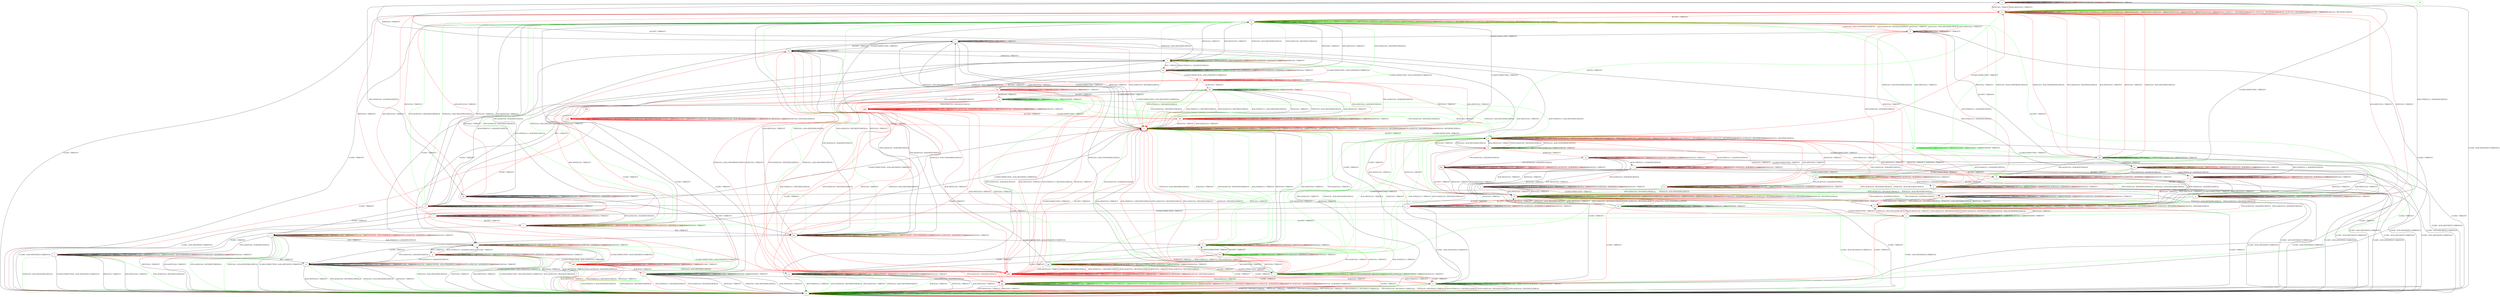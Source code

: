 digraph "" {
	graph ["Incoming time"=0.5939769744873047,
		"Outgoing time"=0.6416115760803223,
		Output="{'States': 60, 'Transitions': 867, 'Filename': '../results/tcp_rerun/TCP_Linux_Server-TCP_Windows8_Server-1.dot'}",
		Reference="{'States': 58, 'Transitions': 685, 'Filename': '../subjects/tcp/TCP_Linux_Server.dot'}",
		Solver=yices,
		Updated="{'States': 39, 'Transitions': 495, 'Filename': '../subjects/tcp/TCP_Windows8_Server.dot'}",
		"f-measure"=0.64,
		precision=0.6915254237288135,
		recall=0.5956204379562043
	];
	a -> a	[key=0,
		label="CLOSECONNECTION / TIMEOUT"];
	a -> a	[key=1,
		label="LISTEN / TIMEOUT"];
	a -> a	[key=2,
		label="RCV / TIMEOUT"];
	a -> a	[key=3,
		label="ACK(V,V,0) / TIMEOUT"];
	a -> a	[key=4,
		color=red,
		label="SYN+ACK(V,V,0) / ACK(NEXT,CURRENT,0)"];
	a -> a	[key=5,
		color=red,
		label="SYN(V,V,0) / TIMEOUT"];
	a -> h	[key=0,
		color=red,
		label="RST(V,V,0) / TIMEOUT"];
	a -> h	[key=1,
		color=red,
		label="ACK+RST(V,V,0) / TIMEOUT"];
	a -> o	[key=0,
		label="ACCEPT / TIMEOUT"];
	a -> q	[key=0,
		label="ACK+PSH(V,V,1) / ACK(NEXT,NEXT,0)"];
	a -> hh	[key=0,
		label="FIN+ACK(V,V,0) / ACK(NEXT,NEXT,0)"];
	a -> xx	[key=0,
		label="CLOSE / ACK+RST(NEXT,CURRENT,0)"];
	b -> b	[key=0,
		label="ACCEPT / TIMEOUT"];
	b -> b	[key=1,
		label="LISTEN / TIMEOUT"];
	b -> b	[key=2,
		label="RCV / TIMEOUT"];
	b -> e	[key=0,
		label="CLOSE / TIMEOUT"];
	b -> j	[key=0,
		label="CLOSECONNECTION / TIMEOUT"];
	b -> p	[key=0,
		color=red,
		label="ACK+PSH(V,V,1) / ACK(NEXT,NEXT,0)"];
	b -> cc	[key=0,
		color=red,
		label="SYN+ACK(V,V,0) / RST(NEXT,ZERO,0)"];
	b -> cc	[key=1,
		color=red,
		label="RST(V,V,0) / TIMEOUT"];
	b -> cc	[key=2,
		color=red,
		label="SYN(V,V,0) / ACK+RST(ZERO,NEXT,0)"];
	b -> cc	[key=3,
		color=red,
		label="ACK+RST(V,V,0) / TIMEOUT"];
	b -> tt	[key=0,
		color=red,
		label="FIN+ACK(V,V,0) / ACK(NEXT,NEXT,0)"];
	b -> uu	[key=0,
		color=red,
		label="ACK(V,V,0) / TIMEOUT"];
	c -> c	[key=0,
		label="ACCEPT / TIMEOUT"];
	c -> c	[key=1,
		label="LISTEN / TIMEOUT"];
	c -> c	[key=2,
		label="CLOSE / TIMEOUT"];
	c -> c	[key=3,
		label="ACK(V,V,0) / TIMEOUT"];
	c -> c	[key=4,
		color=green,
		label="SEND / ACK+PSH(NEXT,CURRENT,1)"];
	c -> c	[key=5,
		color=red,
		label="SYN+ACK(V,V,0) / ACK(NEXT,CURRENT,0)"];
	c -> c	[key=6,
		color=red,
		label="SYN(V,V,0) / TIMEOUT"];
	c -> d	[key=0,
		label="FIN+ACK(V,V,0) / ACK(NEXT,NEXT,0)"];
	c -> f	[key=0,
		color=green,
		label="CLOSECONNECTION / ACK+FIN(NEXT,CURRENT,0)"];
	c -> g	[key=0,
		label="RCV / TIMEOUT"];
	c -> r	[key=0,
		label="ACK+PSH(V,V,1) / ACK(NEXT,NEXT,0)"];
	c -> xx	[key=0,
		label="RST(V,V,0) / TIMEOUT"];
	c -> xx	[key=1,
		label="ACK+RST(V,V,0) / TIMEOUT"];
	c -> xx	[key=2,
		color=green,
		label="SYN+ACK(V,V,0) / RST(NEXT,FRESH,0)"];
	c -> xx	[key=3,
		color=green,
		label="SYN(V,V,0) / ACK+RST(ZERO,NEXT,0)"];
	ddd	[color=red];
	c -> ddd	[key=0,
		color=red,
		label="CLOSECONNECTION / ACK+FIN(NEXT,CURRENT,0)"];
	d -> d	[key=0,
		label="ACK+PSH(V,V,1) / TIMEOUT"];
	d -> d	[key=1,
		label="ACCEPT / TIMEOUT"];
	d -> d	[key=2,
		label="FIN+ACK(V,V,0) / TIMEOUT"];
	d -> d	[key=3,
		label="LISTEN / TIMEOUT"];
	d -> d	[key=4,
		label="RCV / TIMEOUT"];
	d -> d	[key=5,
		label="CLOSE / TIMEOUT"];
	d -> d	[key=6,
		label="ACK(V,V,0) / TIMEOUT"];
	d -> d	[key=7,
		color=green,
		label="SEND / ACK+PSH(NEXT,CURRENT,1)"];
	d -> d	[key=8,
		color=red,
		label="SYN+ACK(V,V,0) / ACK(NEXT,CURRENT,0)"];
	d -> d	[key=9,
		color=red,
		label="SYN(V,V,0) / TIMEOUT"];
	d -> jj	[key=0,
		label="CLOSECONNECTION / ACK+FIN(NEXT,CURRENT,0)"];
	d -> xx	[key=0,
		label="RST(V,V,0) / TIMEOUT"];
	d -> xx	[key=1,
		label="ACK+RST(V,V,0) / TIMEOUT"];
	d -> xx	[key=2,
		color=green,
		label="SYN+ACK(V,V,0) / RST(NEXT,FRESH,0)"];
	d -> xx	[key=3,
		color=green,
		label="SYN(V,V,0) / ACK+RST(ZERO,NEXT,0)"];
	e -> e	[key=0,
		label="CLOSECONNECTION / TIMEOUT"];
	e -> e	[key=1,
		label="ACCEPT / TIMEOUT"];
	e -> e	[key=2,
		label="LISTEN / TIMEOUT"];
	e -> e	[key=3,
		label="RCV / TIMEOUT"];
	e -> e	[key=4,
		label="CLOSE / TIMEOUT"];
	e -> e	[key=5,
		color=green,
		label="SYN+ACK(V,V,0) / TIMEOUT"];
	e -> e	[key=6,
		color=green,
		label="SEND / TIMEOUT"];
	e -> xx	[key=0,
		label="RST(V,V,0) / TIMEOUT"];
	e -> xx	[key=1,
		label="SYN(V,V,0) / ACK+RST(ZERO,NEXT,0)"];
	e -> xx	[key=2,
		label="ACK+RST(V,V,0) / TIMEOUT"];
	e -> xx	[key=3,
		color=green,
		label="ACK+PSH(V,V,1) / RST(NEXT,CURRENT,0)"];
	e -> xx	[key=4,
		color=green,
		label="FIN+ACK(V,V,0) / RST(NEXT,CURRENT,0)"];
	e -> xx	[key=5,
		color=green,
		label="ACK(V,V,0) / RST(NEXT,CURRENT,0)"];
	e -> xx	[key=6,
		color=red,
		label="ACK+PSH(V,V,1) / RST(NEXT,ZERO,0)"];
	e -> xx	[key=7,
		color=red,
		label="SYN+ACK(V,V,0) / RST(NEXT,ZERO,0)"];
	e -> xx	[key=8,
		color=red,
		label="FIN+ACK(V,V,0) / RST(NEXT,ZERO,0)"];
	e -> xx	[key=9,
		color=red,
		label="ACK(V,V,0) / RST(NEXT,ZERO,0)"];
	f -> f	[key=0,
		label="CLOSECONNECTION / TIMEOUT"];
	f -> f	[key=1,
		label="ACCEPT / TIMEOUT"];
	f -> f	[key=2,
		label="LISTEN / TIMEOUT"];
	f -> f	[key=3,
		label="RCV / TIMEOUT"];
	f -> f	[key=4,
		label="CLOSE / TIMEOUT"];
	f -> f	[key=5,
		label="ACK(V,V,0) / TIMEOUT"];
	f -> f	[key=6,
		color=green,
		label="SEND / TIMEOUT"];
	f -> qq	[key=0,
		label="FIN+ACK(V,V,0) / ACK(NEXT,NEXT,0)"];
	f -> xx	[key=0,
		label="RST(V,V,0) / TIMEOUT"];
	f -> xx	[key=1,
		label="SYN(V,V,0) / ACK+RST(ZERO,NEXT,0)"];
	f -> xx	[key=2,
		label="ACK+RST(V,V,0) / TIMEOUT"];
	f -> xx	[key=3,
		color=green,
		label="ACK+PSH(V,V,1) / ACK+RST(NEXT,NEXT,0)"];
	f -> xx	[key=4,
		color=green,
		label="SYN+ACK(V,V,0) / RST(NEXT,FRESH,0)"];
	f -> xx	[key=5,
		color=red,
		label="ACK+PSH(V,V,1) / RST(NEXT,ZERO,0)"];
	f -> xx	[key=6,
		color=red,
		label="SYN+ACK(V,V,0) / RST(NEXT,ZERO,0)"];
	g -> c	[key=0,
		label="ACK+PSH(V,V,1) / ACK(NEXT,NEXT,0)"];
	g -> c	[key=1,
		label="CLOSE / TIMEOUT"];
	g -> d	[key=0,
		label="FIN+ACK(V,V,0) / ACK(NEXT,NEXT,0)"];
	g -> g	[key=0,
		label="ACCEPT / TIMEOUT"];
	g -> g	[key=1,
		label="LISTEN / TIMEOUT"];
	g -> g	[key=2,
		label="RCV / TIMEOUT"];
	g -> g	[key=3,
		label="ACK(V,V,0) / TIMEOUT"];
	g -> g	[key=4,
		color=green,
		label="SEND / ACK+PSH(NEXT,CURRENT,1)"];
	g -> g	[key=5,
		color=red,
		label="SYN+ACK(V,V,0) / ACK(NEXT,CURRENT,0)"];
	g -> g	[key=6,
		color=red,
		label="SYN(V,V,0) / TIMEOUT"];
	g -> xx	[key=0,
		label="RST(V,V,0) / TIMEOUT"];
	g -> xx	[key=1,
		label="ACK+RST(V,V,0) / TIMEOUT"];
	g -> xx	[key=2,
		color=green,
		label="CLOSECONNECTION / ACK+RST(NEXT,CURRENT,0)"];
	g -> xx	[key=3,
		color=green,
		label="SYN+ACK(V,V,0) / RST(NEXT,FRESH,0)"];
	g -> xx	[key=4,
		color=green,
		label="SYN(V,V,0) / ACK+RST(ZERO,NEXT,0)"];
	g -> ddd	[key=0,
		color=red,
		label="CLOSECONNECTION / ACK+FIN(NEXT,CURRENT,0)"];
	h -> h	[key=0,
		label="CLOSECONNECTION / TIMEOUT"];
	h -> h	[key=1,
		label="RST(V,V,0) / TIMEOUT"];
	h -> h	[key=2,
		label="RCV / TIMEOUT"];
	h -> h	[key=3,
		label="ACK+RST(V,V,0) / TIMEOUT"];
	h -> h	[key=4,
		color=green,
		label="ACK+PSH(V,V,1) / TIMEOUT"];
	h -> h	[key=5,
		color=green,
		label="SYN+ACK(V,V,0) / TIMEOUT"];
	h -> h	[key=6,
		color=green,
		label="ACCEPT / TIMEOUT"];
	h -> h	[key=7,
		color=green,
		label="FIN+ACK(V,V,0) / TIMEOUT"];
	h -> h	[key=8,
		color=green,
		label="SYN(V,V,0) / TIMEOUT"];
	h -> h	[key=9,
		color=green,
		label="SEND / TIMEOUT"];
	h -> h	[key=10,
		color=green,
		label="ACK(V,V,0) / TIMEOUT"];
	h -> h	[key=11,
		color=red,
		label="ACK+PSH(V,V,1) / RST(ZERO,ZERO,0)"];
	h -> h	[key=12,
		color=red,
		label="SYN+ACK(V,V,0) / RST(ZERO,ZERO,0)"];
	h -> h	[key=13,
		color=red,
		label="FIN+ACK(V,V,0) / RST(ZERO,ZERO,0)"];
	h -> h	[key=14,
		color=red,
		label="LISTEN / TIMEOUT"];
	h -> h	[key=15,
		color=red,
		label="ACK(V,V,0) / RST(ZERO,ZERO,0)"];
	h -> l	[key=0,
		color=green,
		label="LISTEN / TIMEOUT"];
	h -> cc	[key=0,
		color=red,
		label="ACCEPT / TIMEOUT"];
	h -> dd	[key=0,
		color=red,
		label="SYN(V,V,0) / ACK+SYN(FRESH,NEXT,0)"];
	h -> xx	[key=0,
		label="CLOSE / TIMEOUT"];
	i -> i	[key=0,
		label="ACK+PSH(V,V,1) / ACK(NEXT,NEXT,0)"];
	i -> i	[key=1,
		label="ACCEPT / TIMEOUT"];
	i -> i	[key=2,
		label="LISTEN / TIMEOUT"];
	i -> i	[key=3,
		label="RCV / TIMEOUT"];
	i -> i	[key=4,
		label="ACK(V,V,0) / TIMEOUT"];
	i -> i	[key=5,
		color=red,
		label="SYN+ACK(V,V,0) / ACK(NEXT,CURRENT,0)"];
	i -> i	[key=6,
		color=red,
		label="SYN(V,V,0) / TIMEOUT"];
	i -> n	[key=0,
		label="CLOSECONNECTION / TIMEOUT"];
	i -> x	[key=0,
		color=red,
		label="FIN+ACK(V,V,0) / ACK(NEXT,NEXT,0)"];
	i -> ff	[key=0,
		label="RST(V,V,0) / TIMEOUT"];
	i -> ff	[key=1,
		label="ACK+RST(V,V,0) / TIMEOUT"];
	i -> xx	[key=0,
		label="CLOSE / ACK+RST(NEXT,CURRENT,0)"];
	j -> a	[key=0,
		label="ACK(V,V,0) / TIMEOUT"];
	j -> e	[key=0,
		label="CLOSE / TIMEOUT"];
	j -> j	[key=0,
		label="CLOSECONNECTION / TIMEOUT"];
	j -> j	[key=1,
		label="LISTEN / TIMEOUT"];
	j -> j	[key=2,
		label="RCV / TIMEOUT"];
	j -> l	[key=0,
		label="RST(V,V,0) / TIMEOUT"];
	j -> l	[key=1,
		label="SYN(V,V,0) / ACK+RST(ZERO,NEXT,0)"];
	j -> l	[key=2,
		label="ACK+RST(V,V,0) / TIMEOUT"];
	j -> l	[key=3,
		color=red,
		label="SYN+ACK(V,V,0) / RST(NEXT,ZERO,0)"];
	j -> q	[key=0,
		label="ACK+PSH(V,V,1) / ACK(NEXT,NEXT,0)"];
	j -> hh	[key=0,
		label="FIN+ACK(V,V,0) / ACK(NEXT,NEXT,0)"];
	j -> nn	[key=0,
		label="ACCEPT / TIMEOUT"];
	k -> k	[key=0,
		label="CLOSECONNECTION / TIMEOUT"];
	k -> k	[key=1,
		label="LISTEN / TIMEOUT"];
	k -> k	[key=2,
		label="RCV / TIMEOUT"];
	k -> k	[key=3,
		color=green,
		label="SEND / TIMEOUT"];
	k -> k	[key=4,
		color=red,
		label="SYN+ACK(V,V,0) / ACK(NEXT,CURRENT,0)"];
	k -> k	[key=5,
		color=red,
		label="SYN(V,V,0) / TIMEOUT"];
	k -> l	[key=0,
		label="RST(V,V,0) / TIMEOUT"];
	k -> l	[key=1,
		label="ACK+RST(V,V,0) / TIMEOUT"];
	k -> l	[key=2,
		color=green,
		label="ACK+PSH(V,V,1) / TIMEOUT"];
	k -> l	[key=3,
		color=green,
		label="SYN+ACK(V,V,0) / RST(NEXT,FRESH,0)"];
	k -> l	[key=4,
		color=green,
		label="FIN+ACK(V,V,0) / TIMEOUT"];
	k -> l	[key=5,
		color=green,
		label="SYN(V,V,0) / ACK+RST(ZERO,NEXT,0)"];
	k -> l	[key=6,
		color=green,
		label="ACK(V,V,0) / TIMEOUT"];
	k -> t	[key=0,
		color=red,
		label="ACK+PSH(V,V,1) / TIMEOUT"];
	k -> t	[key=1,
		color=red,
		label="FIN+ACK(V,V,0) / TIMEOUT"];
	k -> t	[key=2,
		color=red,
		label="ACK(V,V,0) / TIMEOUT"];
	k -> jj	[key=0,
		label="CLOSE / TIMEOUT"];
	k -> ww	[key=0,
		label="ACCEPT / TIMEOUT"];
	l -> j	[key=0,
		label="SYN(V,V,0) / ACK+SYN(FRESH,NEXT,0)"];
	l -> l	[key=0,
		label="CLOSECONNECTION / TIMEOUT"];
	l -> l	[key=1,
		label="RST(V,V,0) / TIMEOUT"];
	l -> l	[key=2,
		label="LISTEN / TIMEOUT"];
	l -> l	[key=3,
		label="RCV / TIMEOUT"];
	l -> l	[key=4,
		label="ACK+RST(V,V,0) / TIMEOUT"];
	l -> l	[key=5,
		color=green,
		label="ACK+PSH(V,V,1) / TIMEOUT"];
	l -> l	[key=6,
		color=green,
		label="SYN+ACK(V,V,0) / TIMEOUT"];
	l -> l	[key=7,
		color=green,
		label="FIN+ACK(V,V,0) / TIMEOUT"];
	l -> l	[key=8,
		color=green,
		label="SEND / TIMEOUT"];
	l -> l	[key=9,
		color=green,
		label="ACK(V,V,0) / TIMEOUT"];
	l -> l	[key=10,
		color=red,
		label="ACK+PSH(V,V,1) / RST(ZERO,ZERO,0)"];
	l -> l	[key=11,
		color=red,
		label="SYN+ACK(V,V,0) / RST(ZERO,ZERO,0)"];
	l -> l	[key=12,
		color=red,
		label="FIN+ACK(V,V,0) / RST(ZERO,ZERO,0)"];
	l -> l	[key=13,
		color=red,
		label="ACK(V,V,0) / RST(ZERO,ZERO,0)"];
	l -> rr	[key=0,
		color=green,
		label="ACCEPT / TIMEOUT"];
	l -> xx	[key=0,
		label="CLOSE / TIMEOUT"];
	bbb	[color=red];
	l -> bbb	[key=0,
		color=red,
		label="ACCEPT / TIMEOUT"];
	m -> i	[key=0,
		label="ACK+PSH(V,V,1) / ACK(NEXT,NEXT,0)"];
	m -> m	[key=0,
		label="ACCEPT / TIMEOUT"];
	m -> m	[key=1,
		label="LISTEN / TIMEOUT"];
	m -> m	[key=2,
		label="RCV / TIMEOUT"];
	m -> m	[key=3,
		label="ACK(V,V,0) / TIMEOUT"];
	m -> m	[key=4,
		color=red,
		label="SYN+ACK(V,V,0) / ACK(NEXT,CURRENT,0)"];
	m -> m	[key=5,
		color=red,
		label="SYN(V,V,0) / TIMEOUT"];
	m -> ff	[key=0,
		label="RST(V,V,0) / TIMEOUT"];
	m -> ff	[key=1,
		label="ACK+RST(V,V,0) / TIMEOUT"];
	m -> kk	[key=0,
		label="FIN+ACK(V,V,0) / ACK(NEXT,NEXT,0)"];
	m -> oo	[key=0,
		label="CLOSECONNECTION / TIMEOUT"];
	m -> xx	[key=0,
		label="CLOSE / ACK+RST(NEXT,CURRENT,0)"];
	n -> n	[key=0,
		label="CLOSECONNECTION / TIMEOUT"];
	n -> n	[key=1,
		label="ACK+PSH(V,V,1) / ACK(NEXT,NEXT,0)"];
	n -> n	[key=2,
		label="LISTEN / TIMEOUT"];
	n -> n	[key=3,
		label="RCV / TIMEOUT"];
	n -> n	[key=4,
		label="ACK(V,V,0) / TIMEOUT"];
	n -> n	[key=5,
		color=red,
		label="SYN+ACK(V,V,0) / ACK(NEXT,CURRENT,0)"];
	n -> n	[key=6,
		color=red,
		label="SYN(V,V,0) / TIMEOUT"];
	n -> p	[key=0,
		color=red,
		label="ACCEPT / TIMEOUT"];
	n -> pp	[key=0,
		color=red,
		label="FIN+ACK(V,V,0) / ACK(NEXT,NEXT,0)"];
	n -> vv	[key=0,
		label="RST(V,V,0) / TIMEOUT"];
	n -> vv	[key=1,
		label="ACK+RST(V,V,0) / TIMEOUT"];
	n -> xx	[key=0,
		label="CLOSE / ACK+RST(NEXT,CURRENT,0)"];
	o -> c	[key=0,
		label="CLOSE / TIMEOUT"];
	o -> o	[key=0,
		label="ACCEPT / TIMEOUT"];
	o -> o	[key=1,
		label="LISTEN / TIMEOUT"];
	o -> o	[key=2,
		label="ACK(V,V,0) / TIMEOUT"];
	o -> o	[key=3,
		color=green,
		label="SEND / ACK+PSH(NEXT,CURRENT,1)"];
	o -> o	[key=4,
		color=red,
		label="SYN+ACK(V,V,0) / ACK(NEXT,CURRENT,0)"];
	o -> o	[key=5,
		color=red,
		label="SYN(V,V,0) / TIMEOUT"];
	o -> u	[key=0,
		label="ACK+PSH(V,V,1) / ACK(NEXT,NEXT,0)"];
	o -> bb	[key=0,
		color=green,
		label="CLOSECONNECTION / ACK+FIN(NEXT,CURRENT,0)"];
	o -> cc	[key=0,
		label="RST(V,V,0) / TIMEOUT"];
	o -> cc	[key=1,
		label="ACK+RST(V,V,0) / TIMEOUT"];
	o -> cc	[key=2,
		color=green,
		label="SYN+ACK(V,V,0) / RST(NEXT,FRESH,0)"];
	o -> cc	[key=3,
		color=green,
		label="SYN(V,V,0) / ACK+RST(ZERO,NEXT,0)"];
	o -> ee	[key=0,
		label="RCV / TIMEOUT"];
	o -> mm	[key=0,
		label="FIN+ACK(V,V,0) / ACK(NEXT,NEXT,0)"];
	ccc	[color=red];
	o -> ccc	[key=0,
		color=red,
		label="CLOSECONNECTION / ACK+FIN(NEXT,CURRENT,0)"];
	p -> p	[key=0,
		label="ACK+PSH(V,V,1) / ACK(NEXT,NEXT,0)"];
	p -> p	[key=1,
		label="ACCEPT / TIMEOUT"];
	p -> p	[key=2,
		label="LISTEN / TIMEOUT"];
	p -> p	[key=3,
		label="RCV / TIMEOUT"];
	p -> p	[key=4,
		label="ACK(V,V,0) / TIMEOUT"];
	p -> p	[key=5,
		color=green,
		label="SEND / TIMEOUT"];
	p -> p	[key=6,
		color=red,
		label="SYN+ACK(V,V,0) / ACK(NEXT,CURRENT,0)"];
	p -> p	[key=7,
		color=red,
		label="SYN(V,V,0) / TIMEOUT"];
	p -> q	[key=0,
		label="CLOSECONNECTION / TIMEOUT"];
	p -> z	[key=0,
		color=red,
		label="FIN+ACK(V,V,0) / ACK(NEXT,NEXT,0)"];
	p -> aa	[key=0,
		color=green,
		label="FIN+ACK(V,V,0) / ACK(NEXT,NEXT,0)"];
	p -> ff	[key=0,
		color=green,
		label="SYN+ACK(V,V,0) / RST(NEXT,FRESH,0)"];
	p -> ff	[key=1,
		color=green,
		label="SYN(V,V,0) / ACK+RST(ZERO,NEXT,0)"];
	p -> rr	[key=0,
		color=red,
		label="RST(V,V,0) / TIMEOUT"];
	p -> rr	[key=1,
		color=red,
		label="ACK+RST(V,V,0) / TIMEOUT"];
	p -> xx	[key=0,
		label="CLOSE / ACK+RST(NEXT,CURRENT,0)"];
	q -> h	[key=0,
		color=red,
		label="RST(V,V,0) / TIMEOUT"];
	q -> h	[key=1,
		color=red,
		label="ACK+RST(V,V,0) / TIMEOUT"];
	q -> q	[key=0,
		label="CLOSECONNECTION / TIMEOUT"];
	q -> q	[key=1,
		label="ACK+PSH(V,V,1) / ACK(NEXT,NEXT,0)"];
	q -> q	[key=2,
		label="LISTEN / TIMEOUT"];
	q -> q	[key=3,
		label="RCV / TIMEOUT"];
	q -> q	[key=4,
		label="ACK(V,V,0) / TIMEOUT"];
	q -> q	[key=5,
		color=green,
		label="SEND / TIMEOUT"];
	q -> q	[key=6,
		color=red,
		label="SYN+ACK(V,V,0) / ACK(NEXT,CURRENT,0)"];
	q -> q	[key=7,
		color=red,
		label="SYN(V,V,0) / TIMEOUT"];
	q -> u	[key=0,
		label="ACCEPT / TIMEOUT"];
	q -> v	[key=0,
		color=red,
		label="FIN+ACK(V,V,0) / ACK(NEXT,NEXT,0)"];
	q -> y	[key=0,
		color=green,
		label="FIN+ACK(V,V,0) / ACK(NEXT,NEXT,0)"];
	q -> vv	[key=0,
		color=green,
		label="SYN+ACK(V,V,0) / RST(NEXT,FRESH,0)"];
	q -> vv	[key=1,
		color=green,
		label="SYN(V,V,0) / ACK+RST(ZERO,NEXT,0)"];
	q -> xx	[key=0,
		label="CLOSE / ACK+RST(NEXT,CURRENT,0)"];
	r -> c	[key=0,
		label="RCV / TIMEOUT"];
	r -> r	[key=0,
		label="ACK+PSH(V,V,1) / ACK(NEXT,NEXT,0)"];
	r -> r	[key=1,
		label="ACCEPT / TIMEOUT"];
	r -> r	[key=2,
		label="LISTEN / TIMEOUT"];
	r -> r	[key=3,
		label="CLOSE / TIMEOUT"];
	r -> r	[key=4,
		label="ACK(V,V,0) / TIMEOUT"];
	r -> r	[key=5,
		color=green,
		label="SEND / ACK+PSH(NEXT,CURRENT,1)"];
	r -> r	[key=6,
		color=red,
		label="SYN+ACK(V,V,0) / ACK(NEXT,CURRENT,0)"];
	r -> r	[key=7,
		color=red,
		label="SYN(V,V,0) / TIMEOUT"];
	r -> ii	[key=0,
		label="FIN+ACK(V,V,0) / ACK(NEXT,NEXT,0)"];
	r -> xx	[key=0,
		label="CLOSECONNECTION / ACK+RST(NEXT,CURRENT,0)"];
	r -> xx	[key=1,
		label="RST(V,V,0) / TIMEOUT"];
	r -> xx	[key=2,
		label="ACK+RST(V,V,0) / TIMEOUT"];
	r -> xx	[key=3,
		color=green,
		label="SYN+ACK(V,V,0) / RST(NEXT,FRESH,0)"];
	r -> xx	[key=4,
		color=green,
		label="SYN(V,V,0) / ACK+RST(ZERO,NEXT,0)"];
	s -> l	[key=0,
		label="CLOSECONNECTION / ACK+RST(NEXT,CURRENT,0)"];
	s -> s	[key=0,
		label="ACK+PSH(V,V,1) / TIMEOUT"];
	s -> s	[key=1,
		label="ACCEPT / TIMEOUT"];
	s -> s	[key=2,
		label="FIN+ACK(V,V,0) / TIMEOUT"];
	s -> s	[key=3,
		label="LISTEN / TIMEOUT"];
	s -> s	[key=4,
		label="ACK(V,V,0) / TIMEOUT"];
	s -> s	[key=5,
		color=green,
		label="SEND / ACK+PSH(NEXT,CURRENT,1)"];
	s -> s	[key=6,
		color=red,
		label="SYN+ACK(V,V,0) / ACK(NEXT,CURRENT,0)"];
	s -> s	[key=7,
		color=red,
		label="SYN(V,V,0) / TIMEOUT"];
	s -> cc	[key=0,
		label="RST(V,V,0) / TIMEOUT"];
	s -> cc	[key=1,
		label="ACK+RST(V,V,0) / TIMEOUT"];
	s -> cc	[key=2,
		color=green,
		label="SYN+ACK(V,V,0) / RST(NEXT,FRESH,0)"];
	s -> cc	[key=3,
		color=green,
		label="SYN(V,V,0) / ACK+RST(ZERO,NEXT,0)"];
	s -> ii	[key=0,
		label="CLOSE / TIMEOUT"];
	s -> mm	[key=0,
		label="RCV / TIMEOUT"];
	t -> e	[key=0,
		color=red,
		label="CLOSE / TIMEOUT"];
	t -> j	[key=0,
		label="SYN(V,V,0) / ACK+SYN(FRESH,NEXT,0)"];
	t -> l	[key=0,
		label="RST(V,V,0) / TIMEOUT"];
	t -> l	[key=1,
		label="ACK+RST(V,V,0) / TIMEOUT"];
	t -> l	[key=2,
		color=red,
		label="ACK+PSH(V,V,1) / RST(NEXT,ZERO,0)"];
	t -> l	[key=3,
		color=red,
		label="SYN+ACK(V,V,0) / RST(NEXT,ZERO,0)"];
	t -> l	[key=4,
		color=red,
		label="FIN+ACK(V,V,0) / RST(NEXT,ZERO,0)"];
	t -> l	[key=5,
		color=red,
		label="ACK(V,V,0) / RST(NEXT,ZERO,0)"];
	t -> t	[key=0,
		label="CLOSECONNECTION / TIMEOUT"];
	t -> t	[key=1,
		label="LISTEN / TIMEOUT"];
	t -> t	[key=2,
		label="RCV / TIMEOUT"];
	t -> t	[key=3,
		color=green,
		label="ACK+PSH(V,V,1) / TIMEOUT"];
	t -> t	[key=4,
		color=green,
		label="SYN+ACK(V,V,0) / RST(NEXT,FRESH,0)"];
	t -> t	[key=5,
		color=green,
		label="FIN+ACK(V,V,0) / TIMEOUT"];
	t -> t	[key=6,
		color=green,
		label="SEND / TIMEOUT"];
	t -> t	[key=7,
		color=green,
		label="ACK(V,V,0) / TIMEOUT"];
	t -> gg	[key=0,
		label="ACCEPT / TIMEOUT"];
	t -> qq	[key=0,
		color=green,
		label="CLOSE / TIMEOUT"];
	u -> l	[key=0,
		label="CLOSECONNECTION / ACK+RST(NEXT,CURRENT,0)"];
	u -> o	[key=0,
		label="RCV / TIMEOUT"];
	u -> r	[key=0,
		label="CLOSE / TIMEOUT"];
	u -> s	[key=0,
		label="FIN+ACK(V,V,0) / ACK(NEXT,NEXT,0)"];
	u -> u	[key=0,
		label="ACK+PSH(V,V,1) / ACK(NEXT,NEXT,0)"];
	u -> u	[key=1,
		label="ACCEPT / TIMEOUT"];
	u -> u	[key=2,
		label="LISTEN / TIMEOUT"];
	u -> u	[key=3,
		label="ACK(V,V,0) / TIMEOUT"];
	u -> u	[key=4,
		color=green,
		label="SEND / ACK+PSH(NEXT,CURRENT,1)"];
	u -> u	[key=5,
		color=red,
		label="SYN+ACK(V,V,0) / ACK(NEXT,CURRENT,0)"];
	u -> u	[key=6,
		color=red,
		label="SYN(V,V,0) / TIMEOUT"];
	u -> cc	[key=0,
		label="RST(V,V,0) / TIMEOUT"];
	u -> cc	[key=1,
		label="ACK+RST(V,V,0) / TIMEOUT"];
	u -> cc	[key=2,
		color=green,
		label="SYN+ACK(V,V,0) / RST(NEXT,FRESH,0)"];
	u -> cc	[key=3,
		color=green,
		label="SYN(V,V,0) / ACK+RST(ZERO,NEXT,0)"];
	v -> h	[key=0,
		color=red,
		label="RST(V,V,0) / TIMEOUT"];
	v -> h	[key=1,
		color=red,
		label="ACK+RST(V,V,0) / TIMEOUT"];
	v -> s	[key=0,
		color=red,
		label="ACCEPT / TIMEOUT"];
	v -> v	[key=0,
		label="CLOSECONNECTION / TIMEOUT"];
	v -> v	[key=1,
		label="ACK+PSH(V,V,1) / TIMEOUT"];
	v -> v	[key=2,
		label="FIN+ACK(V,V,0) / TIMEOUT"];
	v -> v	[key=3,
		label="LISTEN / TIMEOUT"];
	v -> v	[key=4,
		label="RCV / TIMEOUT"];
	v -> v	[key=5,
		label="ACK(V,V,0) / TIMEOUT"];
	v -> v	[key=6,
		color=red,
		label="SYN+ACK(V,V,0) / ACK(NEXT,CURRENT,0)"];
	v -> v	[key=7,
		color=red,
		label="SYN(V,V,0) / TIMEOUT"];
	v -> xx	[key=0,
		label="CLOSE / ACK+RST(NEXT,CURRENT,0)"];
	w -> f	[key=0,
		label="CLOSE / TIMEOUT"];
	w -> w	[key=0,
		label="ACCEPT / TIMEOUT"];
	w -> w	[key=1,
		label="LISTEN / TIMEOUT"];
	w -> w	[key=2,
		label="RCV / TIMEOUT"];
	w -> w	[key=3,
		label="ACK(V,V,0) / TIMEOUT"];
	w -> w	[key=4,
		color=green,
		label="SEND / TIMEOUT"];
	w -> bb	[key=0,
		label="CLOSECONNECTION / TIMEOUT"];
	w -> gg	[key=0,
		color=green,
		label="FIN+ACK(V,V,0) / ACK(NEXT,NEXT,0)"];
	w -> rr	[key=0,
		color=green,
		label="ACK+PSH(V,V,1) / ACK+RST(NEXT,NEXT,0)"];
	w -> rr	[key=1,
		color=green,
		label="SYN+ACK(V,V,0) / RST(NEXT,FRESH,0)"];
	w -> rr	[key=2,
		color=green,
		label="RST(V,V,0) / TIMEOUT"];
	w -> rr	[key=3,
		color=green,
		label="SYN(V,V,0) / ACK+RST(ZERO,NEXT,0)"];
	w -> rr	[key=4,
		color=green,
		label="ACK+RST(V,V,0) / TIMEOUT"];
	w -> bbb	[key=0,
		color=red,
		label="ACK+PSH(V,V,1) / RST(NEXT,ZERO,0)"];
	w -> bbb	[key=1,
		color=red,
		label="SYN+ACK(V,V,0) / RST(NEXT,ZERO,0)"];
	w -> bbb	[key=2,
		color=red,
		label="RST(V,V,0) / TIMEOUT"];
	w -> bbb	[key=3,
		color=red,
		label="SYN(V,V,0) / ACK+RST(ZERO,NEXT,0)"];
	w -> bbb	[key=4,
		color=red,
		label="ACK+RST(V,V,0) / TIMEOUT"];
	ggg	[color=red];
	w -> ggg	[key=0,
		color=red,
		label="FIN+ACK(V,V,0) / ACK(NEXT,NEXT,0)"];
	x -> x	[key=0,
		label="ACK+PSH(V,V,1) / TIMEOUT"];
	x -> x	[key=1,
		label="ACCEPT / TIMEOUT"];
	x -> x	[key=2,
		label="FIN+ACK(V,V,0) / TIMEOUT"];
	x -> x	[key=3,
		label="LISTEN / TIMEOUT"];
	x -> x	[key=4,
		label="RCV / TIMEOUT"];
	x -> x	[key=5,
		label="ACK(V,V,0) / TIMEOUT"];
	x -> x	[key=6,
		color=red,
		label="SYN+ACK(V,V,0) / ACK(NEXT,CURRENT,0)"];
	x -> x	[key=7,
		color=red,
		label="SYN(V,V,0) / TIMEOUT"];
	x -> ff	[key=0,
		label="RST(V,V,0) / TIMEOUT"];
	x -> ff	[key=1,
		label="ACK+RST(V,V,0) / TIMEOUT"];
	x -> pp	[key=0,
		label="CLOSECONNECTION / TIMEOUT"];
	x -> xx	[key=0,
		label="CLOSE / ACK+RST(NEXT,CURRENT,0)"];
	y -> e	[key=0,
		color=red,
		label="CLOSE / TIMEOUT"];
	y -> s	[key=0,
		color=green,
		label="ACCEPT / TIMEOUT"];
	y -> y	[key=0,
		label="CLOSECONNECTION / TIMEOUT"];
	y -> y	[key=1,
		label="ACK+PSH(V,V,1) / TIMEOUT"];
	y -> y	[key=2,
		label="FIN+ACK(V,V,0) / TIMEOUT"];
	y -> y	[key=3,
		label="LISTEN / TIMEOUT"];
	y -> y	[key=4,
		label="RCV / TIMEOUT"];
	y -> y	[key=5,
		label="ACK(V,V,0) / TIMEOUT"];
	y -> y	[key=6,
		color=green,
		label="SEND / TIMEOUT"];
	y -> ss	[key=0,
		color=red,
		label="ACCEPT / TIMEOUT"];
	y -> vv	[key=0,
		label="RST(V,V,0) / TIMEOUT"];
	y -> vv	[key=1,
		label="SYN(V,V,0) / ACK+RST(ZERO,NEXT,0)"];
	y -> vv	[key=2,
		label="ACK+RST(V,V,0) / TIMEOUT"];
	y -> vv	[key=3,
		color=green,
		label="SYN+ACK(V,V,0) / RST(NEXT,FRESH,0)"];
	y -> vv	[key=4,
		color=red,
		label="SYN+ACK(V,V,0) / RST(NEXT,ZERO,0)"];
	y -> xx	[key=0,
		color=green,
		label="CLOSE / ACK+RST(NEXT,CURRENT,0)"];
	z -> v	[key=0,
		label="CLOSECONNECTION / TIMEOUT"];
	z -> z	[key=0,
		label="ACK+PSH(V,V,1) / TIMEOUT"];
	z -> z	[key=1,
		label="ACCEPT / TIMEOUT"];
	z -> z	[key=2,
		label="FIN+ACK(V,V,0) / TIMEOUT"];
	z -> z	[key=3,
		label="LISTEN / TIMEOUT"];
	z -> z	[key=4,
		label="RCV / TIMEOUT"];
	z -> z	[key=5,
		label="ACK(V,V,0) / TIMEOUT"];
	z -> z	[key=6,
		color=red,
		label="SYN+ACK(V,V,0) / ACK(NEXT,CURRENT,0)"];
	z -> z	[key=7,
		color=red,
		label="SYN(V,V,0) / TIMEOUT"];
	z -> rr	[key=0,
		color=red,
		label="RST(V,V,0) / TIMEOUT"];
	z -> rr	[key=1,
		color=red,
		label="ACK+RST(V,V,0) / TIMEOUT"];
	z -> xx	[key=0,
		label="CLOSE / ACK+RST(NEXT,CURRENT,0)"];
	aa -> e	[key=0,
		color=red,
		label="CLOSE / TIMEOUT"];
	aa -> y	[key=0,
		label="CLOSECONNECTION / TIMEOUT"];
	aa -> aa	[key=0,
		label="ACK+PSH(V,V,1) / TIMEOUT"];
	aa -> aa	[key=1,
		label="ACCEPT / TIMEOUT"];
	aa -> aa	[key=2,
		label="FIN+ACK(V,V,0) / TIMEOUT"];
	aa -> aa	[key=3,
		label="LISTEN / TIMEOUT"];
	aa -> aa	[key=4,
		label="RCV / TIMEOUT"];
	aa -> aa	[key=5,
		label="ACK(V,V,0) / TIMEOUT"];
	aa -> aa	[key=6,
		color=green,
		label="SEND / TIMEOUT"];
	aa -> ff	[key=0,
		label="RST(V,V,0) / TIMEOUT"];
	aa -> ff	[key=1,
		label="SYN(V,V,0) / ACK+RST(ZERO,NEXT,0)"];
	aa -> ff	[key=2,
		label="ACK+RST(V,V,0) / TIMEOUT"];
	aa -> ff	[key=3,
		color=green,
		label="SYN+ACK(V,V,0) / RST(NEXT,FRESH,0)"];
	aa -> ff	[key=4,
		color=red,
		label="SYN+ACK(V,V,0) / RST(NEXT,ZERO,0)"];
	aa -> xx	[key=0,
		color=green,
		label="CLOSE / ACK+RST(NEXT,CURRENT,0)"];
	bb -> f	[key=0,
		label="CLOSE / TIMEOUT"];
	bb -> l	[key=0,
		label="RST(V,V,0) / TIMEOUT"];
	bb -> l	[key=1,
		label="SYN(V,V,0) / ACK+RST(ZERO,NEXT,0)"];
	bb -> l	[key=2,
		label="ACK+RST(V,V,0) / TIMEOUT"];
	bb -> l	[key=3,
		color=green,
		label="ACK+PSH(V,V,1) / ACK+RST(NEXT,NEXT,0)"];
	bb -> l	[key=4,
		color=green,
		label="SYN+ACK(V,V,0) / RST(NEXT,FRESH,0)"];
	bb -> l	[key=5,
		color=red,
		label="ACK+PSH(V,V,1) / RST(NEXT,ZERO,0)"];
	bb -> l	[key=6,
		color=red,
		label="SYN+ACK(V,V,0) / RST(NEXT,ZERO,0)"];
	bb -> t	[key=0,
		color=green,
		label="FIN+ACK(V,V,0) / ACK(NEXT,NEXT,0)"];
	bb -> w	[key=0,
		label="ACCEPT / TIMEOUT"];
	bb -> bb	[key=0,
		label="CLOSECONNECTION / TIMEOUT"];
	bb -> bb	[key=1,
		label="LISTEN / TIMEOUT"];
	bb -> bb	[key=2,
		label="RCV / TIMEOUT"];
	bb -> bb	[key=3,
		label="ACK(V,V,0) / TIMEOUT"];
	bb -> bb	[key=4,
		color=green,
		label="SEND / TIMEOUT"];
	fff	[color=red];
	bb -> fff	[key=0,
		color=red,
		label="FIN+ACK(V,V,0) / ACK(NEXT,NEXT,0)"];
	cc -> b	[key=0,
		color=red,
		label="SYN(V,V,0) / ACK+SYN(FRESH,NEXT,0)"];
	cc -> l	[key=0,
		label="CLOSECONNECTION / TIMEOUT"];
	cc -> cc	[key=0,
		label="RST(V,V,0) / TIMEOUT"];
	cc -> cc	[key=1,
		label="ACCEPT / TIMEOUT"];
	cc -> cc	[key=2,
		label="LISTEN / TIMEOUT"];
	cc -> cc	[key=3,
		label="RCV / TIMEOUT"];
	cc -> cc	[key=4,
		label="ACK+RST(V,V,0) / TIMEOUT"];
	cc -> cc	[key=5,
		color=green,
		label="ACK+PSH(V,V,1) / TIMEOUT"];
	cc -> cc	[key=6,
		color=green,
		label="SYN+ACK(V,V,0) / TIMEOUT"];
	cc -> cc	[key=7,
		color=green,
		label="FIN+ACK(V,V,0) / TIMEOUT"];
	cc -> cc	[key=8,
		color=green,
		label="SEND / TIMEOUT"];
	cc -> cc	[key=9,
		color=green,
		label="ACK(V,V,0) / TIMEOUT"];
	cc -> cc	[key=10,
		color=red,
		label="ACK+PSH(V,V,1) / RST(ZERO,ZERO,0)"];
	cc -> cc	[key=11,
		color=red,
		label="SYN+ACK(V,V,0) / RST(ZERO,ZERO,0)"];
	cc -> cc	[key=12,
		color=red,
		label="FIN+ACK(V,V,0) / RST(ZERO,ZERO,0)"];
	cc -> cc	[key=13,
		color=red,
		label="ACK(V,V,0) / RST(ZERO,ZERO,0)"];
	cc -> xx	[key=0,
		label="CLOSE / TIMEOUT"];
	yy	[color=green];
	cc -> yy	[key=0,
		color=green,
		label="SYN(V,V,0) / ACK+SYN(FRESH,NEXT,0)"];
	dd -> b	[key=0,
		label="ACCEPT / TIMEOUT"];
	dd -> e	[key=0,
		label="CLOSE / TIMEOUT"];
	dd -> h	[key=0,
		color=red,
		label="SYN+ACK(V,V,0) / RST(NEXT,ZERO,0)"];
	dd -> h	[key=1,
		color=red,
		label="RST(V,V,0) / TIMEOUT"];
	dd -> h	[key=2,
		color=red,
		label="SYN(V,V,0) / ACK+RST(ZERO,NEXT,0)"];
	dd -> h	[key=3,
		color=red,
		label="ACK+RST(V,V,0) / TIMEOUT"];
	dd -> n	[key=0,
		label="ACK+PSH(V,V,1) / ACK(NEXT,NEXT,0)"];
	dd -> dd	[key=0,
		label="CLOSECONNECTION / TIMEOUT"];
	dd -> dd	[key=1,
		label="LISTEN / TIMEOUT"];
	dd -> dd	[key=2,
		label="RCV / TIMEOUT"];
	dd -> dd	[key=3,
		color=green,
		label="SYN+ACK(V,V,0) / TIMEOUT"];
	dd -> dd	[key=4,
		color=green,
		label="SEND / TIMEOUT"];
	dd -> ll	[key=0,
		label="FIN+ACK(V,V,0) / ACK(NEXT,NEXT,0)"];
	dd -> oo	[key=0,
		label="ACK(V,V,0) / TIMEOUT"];
	ee -> c	[key=0,
		label="CLOSE / TIMEOUT"];
	ee -> l	[key=0,
		color=green,
		label="CLOSECONNECTION / ACK+RST(NEXT,CURRENT,0)"];
	ee -> o	[key=0,
		label="ACK+PSH(V,V,1) / ACK(NEXT,NEXT,0)"];
	ee -> cc	[key=0,
		label="RST(V,V,0) / TIMEOUT"];
	ee -> cc	[key=1,
		label="ACK+RST(V,V,0) / TIMEOUT"];
	ee -> cc	[key=2,
		color=green,
		label="SYN+ACK(V,V,0) / RST(NEXT,FRESH,0)"];
	ee -> cc	[key=3,
		color=green,
		label="SYN(V,V,0) / ACK+RST(ZERO,NEXT,0)"];
	ee -> ee	[key=0,
		label="ACCEPT / TIMEOUT"];
	ee -> ee	[key=1,
		label="LISTEN / TIMEOUT"];
	ee -> ee	[key=2,
		label="RCV / TIMEOUT"];
	ee -> ee	[key=3,
		label="ACK(V,V,0) / TIMEOUT"];
	ee -> ee	[key=4,
		color=green,
		label="SEND / ACK+PSH(NEXT,CURRENT,1)"];
	ee -> ee	[key=5,
		color=red,
		label="SYN+ACK(V,V,0) / ACK(NEXT,CURRENT,0)"];
	ee -> ee	[key=6,
		color=red,
		label="SYN(V,V,0) / TIMEOUT"];
	ee -> mm	[key=0,
		label="FIN+ACK(V,V,0) / ACK(NEXT,NEXT,0)"];
	ee -> ccc	[key=0,
		color=red,
		label="CLOSECONNECTION / ACK+FIN(NEXT,CURRENT,0)"];
	ff -> aa	[key=0,
		color=red,
		label="SYN(V,V,0) / ACK+SYN(FRESH,NEXT,0)"];
	ff -> ff	[key=0,
		label="RST(V,V,0) / TIMEOUT"];
	ff -> ff	[key=1,
		label="ACCEPT / TIMEOUT"];
	ff -> ff	[key=2,
		label="LISTEN / TIMEOUT"];
	ff -> ff	[key=3,
		label="RCV / TIMEOUT"];
	ff -> ff	[key=4,
		label="ACK+RST(V,V,0) / TIMEOUT"];
	ff -> ff	[key=5,
		color=green,
		label="ACK+PSH(V,V,1) / TIMEOUT"];
	ff -> ff	[key=6,
		color=green,
		label="SYN+ACK(V,V,0) / TIMEOUT"];
	ff -> ff	[key=7,
		color=green,
		label="FIN+ACK(V,V,0) / TIMEOUT"];
	ff -> ff	[key=8,
		color=green,
		label="SYN(V,V,0) / TIMEOUT"];
	ff -> ff	[key=9,
		color=green,
		label="SEND / TIMEOUT"];
	ff -> ff	[key=10,
		color=green,
		label="ACK(V,V,0) / TIMEOUT"];
	ff -> ff	[key=11,
		color=red,
		label="ACK+PSH(V,V,1) / RST(ZERO,ZERO,0)"];
	ff -> ff	[key=12,
		color=red,
		label="SYN+ACK(V,V,0) / RST(ZERO,ZERO,0)"];
	ff -> ff	[key=13,
		color=red,
		label="FIN+ACK(V,V,0) / RST(ZERO,ZERO,0)"];
	ff -> ff	[key=14,
		color=red,
		label="ACK(V,V,0) / RST(ZERO,ZERO,0)"];
	ff -> vv	[key=0,
		label="CLOSECONNECTION / TIMEOUT"];
	ff -> xx	[key=0,
		label="CLOSE / TIMEOUT"];
	gg -> e	[key=0,
		color=red,
		label="CLOSE / TIMEOUT"];
	gg -> t	[key=0,
		label="CLOSECONNECTION / TIMEOUT"];
	gg -> gg	[key=0,
		label="ACCEPT / TIMEOUT"];
	gg -> gg	[key=1,
		label="LISTEN / TIMEOUT"];
	gg -> gg	[key=2,
		label="RCV / TIMEOUT"];
	gg -> gg	[key=3,
		color=green,
		label="ACK+PSH(V,V,1) / TIMEOUT"];
	gg -> gg	[key=4,
		color=green,
		label="SYN+ACK(V,V,0) / RST(NEXT,FRESH,0)"];
	gg -> gg	[key=5,
		color=green,
		label="FIN+ACK(V,V,0) / TIMEOUT"];
	gg -> gg	[key=6,
		color=green,
		label="SEND / TIMEOUT"];
	gg -> gg	[key=7,
		color=green,
		label="ACK(V,V,0) / TIMEOUT"];
	gg -> nn	[key=0,
		label="SYN(V,V,0) / ACK+SYN(FRESH,NEXT,0)"];
	gg -> qq	[key=0,
		color=green,
		label="CLOSE / TIMEOUT"];
	gg -> rr	[key=0,
		color=green,
		label="RST(V,V,0) / TIMEOUT"];
	gg -> rr	[key=1,
		color=green,
		label="ACK+RST(V,V,0) / TIMEOUT"];
	gg -> bbb	[key=0,
		color=red,
		label="ACK+PSH(V,V,1) / RST(NEXT,ZERO,0)"];
	gg -> bbb	[key=1,
		color=red,
		label="SYN+ACK(V,V,0) / RST(NEXT,ZERO,0)"];
	gg -> bbb	[key=2,
		color=red,
		label="RST(V,V,0) / TIMEOUT"];
	gg -> bbb	[key=3,
		color=red,
		label="FIN+ACK(V,V,0) / RST(NEXT,ZERO,0)"];
	gg -> bbb	[key=4,
		color=red,
		label="ACK+RST(V,V,0) / TIMEOUT"];
	gg -> bbb	[key=5,
		color=red,
		label="ACK(V,V,0) / RST(NEXT,ZERO,0)"];
	hh -> h	[key=0,
		color=red,
		label="RST(V,V,0) / TIMEOUT"];
	hh -> h	[key=1,
		color=red,
		label="ACK+RST(V,V,0) / TIMEOUT"];
	hh -> hh	[key=0,
		label="CLOSECONNECTION / TIMEOUT"];
	hh -> hh	[key=1,
		label="ACK+PSH(V,V,1) / TIMEOUT"];
	hh -> hh	[key=2,
		label="FIN+ACK(V,V,0) / TIMEOUT"];
	hh -> hh	[key=3,
		label="LISTEN / TIMEOUT"];
	hh -> hh	[key=4,
		label="RCV / TIMEOUT"];
	hh -> hh	[key=5,
		label="ACK(V,V,0) / TIMEOUT"];
	hh -> hh	[key=6,
		color=red,
		label="SYN+ACK(V,V,0) / ACK(NEXT,CURRENT,0)"];
	hh -> hh	[key=7,
		color=red,
		label="SYN(V,V,0) / TIMEOUT"];
	hh -> mm	[key=0,
		label="ACCEPT / TIMEOUT"];
	hh -> xx	[key=0,
		label="CLOSE / ACK+RST(NEXT,CURRENT,0)"];
	ii -> d	[key=0,
		label="RCV / TIMEOUT"];
	ii -> ii	[key=0,
		label="ACK+PSH(V,V,1) / TIMEOUT"];
	ii -> ii	[key=1,
		label="ACCEPT / TIMEOUT"];
	ii -> ii	[key=2,
		label="FIN+ACK(V,V,0) / TIMEOUT"];
	ii -> ii	[key=3,
		label="LISTEN / TIMEOUT"];
	ii -> ii	[key=4,
		label="CLOSE / TIMEOUT"];
	ii -> ii	[key=5,
		label="ACK(V,V,0) / TIMEOUT"];
	ii -> ii	[key=6,
		color=green,
		label="SEND / ACK+PSH(NEXT,CURRENT,1)"];
	ii -> ii	[key=7,
		color=red,
		label="SYN+ACK(V,V,0) / ACK(NEXT,CURRENT,0)"];
	ii -> ii	[key=8,
		color=red,
		label="SYN(V,V,0) / TIMEOUT"];
	ii -> xx	[key=0,
		label="CLOSECONNECTION / ACK+RST(NEXT,CURRENT,0)"];
	ii -> xx	[key=1,
		label="RST(V,V,0) / TIMEOUT"];
	ii -> xx	[key=2,
		label="ACK+RST(V,V,0) / TIMEOUT"];
	ii -> xx	[key=3,
		color=green,
		label="SYN+ACK(V,V,0) / RST(NEXT,FRESH,0)"];
	ii -> xx	[key=4,
		color=green,
		label="SYN(V,V,0) / ACK+RST(ZERO,NEXT,0)"];
	jj -> e	[key=0,
		color=red,
		label="ACK+PSH(V,V,1) / TIMEOUT"];
	jj -> e	[key=1,
		color=red,
		label="FIN+ACK(V,V,0) / TIMEOUT"];
	jj -> e	[key=2,
		color=red,
		label="ACK(V,V,0) / TIMEOUT"];
	jj -> jj	[key=0,
		label="CLOSECONNECTION / TIMEOUT"];
	jj -> jj	[key=1,
		label="ACCEPT / TIMEOUT"];
	jj -> jj	[key=2,
		label="LISTEN / TIMEOUT"];
	jj -> jj	[key=3,
		label="RCV / TIMEOUT"];
	jj -> jj	[key=4,
		label="CLOSE / TIMEOUT"];
	jj -> jj	[key=5,
		color=green,
		label="SEND / TIMEOUT"];
	jj -> jj	[key=6,
		color=red,
		label="SYN+ACK(V,V,0) / ACK(NEXT,CURRENT,0)"];
	jj -> jj	[key=7,
		color=red,
		label="SYN(V,V,0) / TIMEOUT"];
	jj -> xx	[key=0,
		label="RST(V,V,0) / TIMEOUT"];
	jj -> xx	[key=1,
		label="ACK+RST(V,V,0) / TIMEOUT"];
	jj -> xx	[key=2,
		color=green,
		label="ACK+PSH(V,V,1) / TIMEOUT"];
	jj -> xx	[key=3,
		color=green,
		label="SYN+ACK(V,V,0) / RST(NEXT,FRESH,0)"];
	jj -> xx	[key=4,
		color=green,
		label="FIN+ACK(V,V,0) / TIMEOUT"];
	jj -> xx	[key=5,
		color=green,
		label="SYN(V,V,0) / ACK+RST(ZERO,NEXT,0)"];
	jj -> xx	[key=6,
		color=green,
		label="ACK(V,V,0) / TIMEOUT"];
	kk -> ff	[key=0,
		label="RST(V,V,0) / TIMEOUT"];
	kk -> ff	[key=1,
		label="ACK+RST(V,V,0) / TIMEOUT"];
	kk -> kk	[key=0,
		label="ACK+PSH(V,V,1) / TIMEOUT"];
	kk -> kk	[key=1,
		label="ACCEPT / TIMEOUT"];
	kk -> kk	[key=2,
		label="FIN+ACK(V,V,0) / TIMEOUT"];
	kk -> kk	[key=3,
		label="LISTEN / TIMEOUT"];
	kk -> kk	[key=4,
		label="RCV / TIMEOUT"];
	kk -> kk	[key=5,
		label="ACK(V,V,0) / TIMEOUT"];
	kk -> kk	[key=6,
		color=red,
		label="SYN+ACK(V,V,0) / ACK(NEXT,CURRENT,0)"];
	kk -> kk	[key=7,
		color=red,
		label="SYN(V,V,0) / TIMEOUT"];
	kk -> ll	[key=0,
		label="CLOSECONNECTION / TIMEOUT"];
	kk -> xx	[key=0,
		label="CLOSE / ACK+RST(NEXT,CURRENT,0)"];
	ll -> ll	[key=0,
		label="CLOSECONNECTION / TIMEOUT"];
	ll -> ll	[key=1,
		label="ACK+PSH(V,V,1) / TIMEOUT"];
	ll -> ll	[key=2,
		label="FIN+ACK(V,V,0) / TIMEOUT"];
	ll -> ll	[key=3,
		label="LISTEN / TIMEOUT"];
	ll -> ll	[key=4,
		label="RCV / TIMEOUT"];
	ll -> ll	[key=5,
		label="ACK(V,V,0) / TIMEOUT"];
	ll -> ll	[key=6,
		color=red,
		label="SYN+ACK(V,V,0) / ACK(NEXT,CURRENT,0)"];
	ll -> ll	[key=7,
		color=red,
		label="SYN(V,V,0) / TIMEOUT"];
	ll -> tt	[key=0,
		color=red,
		label="ACCEPT / TIMEOUT"];
	ll -> vv	[key=0,
		label="RST(V,V,0) / TIMEOUT"];
	ll -> vv	[key=1,
		label="ACK+RST(V,V,0) / TIMEOUT"];
	ll -> xx	[key=0,
		label="CLOSE / ACK+RST(NEXT,CURRENT,0)"];
	mm -> d	[key=0,
		label="CLOSE / TIMEOUT"];
	mm -> k	[key=0,
		label="CLOSECONNECTION / ACK+FIN(NEXT,CURRENT,0)"];
	mm -> cc	[key=0,
		label="RST(V,V,0) / TIMEOUT"];
	mm -> cc	[key=1,
		label="ACK+RST(V,V,0) / TIMEOUT"];
	mm -> cc	[key=2,
		color=green,
		label="SYN+ACK(V,V,0) / RST(NEXT,FRESH,0)"];
	mm -> cc	[key=3,
		color=green,
		label="SYN(V,V,0) / ACK+RST(ZERO,NEXT,0)"];
	mm -> mm	[key=0,
		label="ACK+PSH(V,V,1) / TIMEOUT"];
	mm -> mm	[key=1,
		label="ACCEPT / TIMEOUT"];
	mm -> mm	[key=2,
		label="FIN+ACK(V,V,0) / TIMEOUT"];
	mm -> mm	[key=3,
		label="LISTEN / TIMEOUT"];
	mm -> mm	[key=4,
		label="RCV / TIMEOUT"];
	mm -> mm	[key=5,
		label="ACK(V,V,0) / TIMEOUT"];
	mm -> mm	[key=6,
		color=green,
		label="SEND / ACK+PSH(NEXT,CURRENT,1)"];
	mm -> mm	[key=7,
		color=red,
		label="SYN+ACK(V,V,0) / ACK(NEXT,CURRENT,0)"];
	mm -> mm	[key=8,
		color=red,
		label="SYN(V,V,0) / TIMEOUT"];
	nn -> e	[key=0,
		label="CLOSE / TIMEOUT"];
	nn -> j	[key=0,
		label="CLOSECONNECTION / TIMEOUT"];
	nn -> o	[key=0,
		label="ACK(V,V,0) / TIMEOUT"];
	nn -> u	[key=0,
		label="ACK+PSH(V,V,1) / ACK(NEXT,NEXT,0)"];
	nn -> mm	[key=0,
		label="FIN+ACK(V,V,0) / ACK(NEXT,NEXT,0)"];
	nn -> nn	[key=0,
		label="ACCEPT / TIMEOUT"];
	nn -> nn	[key=1,
		label="LISTEN / TIMEOUT"];
	nn -> nn	[key=2,
		label="RCV / TIMEOUT"];
	nn -> bbb	[key=0,
		color=red,
		label="SYN+ACK(V,V,0) / RST(NEXT,ZERO,0)"];
	nn -> bbb	[key=1,
		color=red,
		label="RST(V,V,0) / TIMEOUT"];
	nn -> bbb	[key=2,
		color=red,
		label="SYN(V,V,0) / ACK+RST(ZERO,NEXT,0)"];
	nn -> bbb	[key=3,
		color=red,
		label="ACK+RST(V,V,0) / TIMEOUT"];
	oo -> n	[key=0,
		label="ACK+PSH(V,V,1) / ACK(NEXT,NEXT,0)"];
	oo -> ll	[key=0,
		label="FIN+ACK(V,V,0) / ACK(NEXT,NEXT,0)"];
	oo -> oo	[key=0,
		label="CLOSECONNECTION / TIMEOUT"];
	oo -> oo	[key=1,
		label="LISTEN / TIMEOUT"];
	oo -> oo	[key=2,
		label="RCV / TIMEOUT"];
	oo -> oo	[key=3,
		label="ACK(V,V,0) / TIMEOUT"];
	oo -> oo	[key=4,
		color=green,
		label="SEND / TIMEOUT"];
	oo -> oo	[key=5,
		color=red,
		label="SYN+ACK(V,V,0) / ACK(NEXT,CURRENT,0)"];
	oo -> oo	[key=6,
		color=red,
		label="SYN(V,V,0) / TIMEOUT"];
	oo -> uu	[key=0,
		color=red,
		label="ACCEPT / TIMEOUT"];
	oo -> vv	[key=0,
		label="RST(V,V,0) / TIMEOUT"];
	oo -> vv	[key=1,
		label="ACK+RST(V,V,0) / TIMEOUT"];
	oo -> vv	[key=2,
		color=green,
		label="SYN+ACK(V,V,0) / RST(NEXT,FRESH,0)"];
	oo -> vv	[key=3,
		color=green,
		label="SYN(V,V,0) / ACK+RST(ZERO,NEXT,0)"];
	oo -> xx	[key=0,
		label="CLOSE / ACK+RST(NEXT,CURRENT,0)"];
	pp -> z	[key=0,
		color=red,
		label="ACCEPT / TIMEOUT"];
	pp -> pp	[key=0,
		label="CLOSECONNECTION / TIMEOUT"];
	pp -> pp	[key=1,
		label="ACK+PSH(V,V,1) / TIMEOUT"];
	pp -> pp	[key=2,
		label="FIN+ACK(V,V,0) / TIMEOUT"];
	pp -> pp	[key=3,
		label="LISTEN / TIMEOUT"];
	pp -> pp	[key=4,
		label="RCV / TIMEOUT"];
	pp -> pp	[key=5,
		label="ACK(V,V,0) / TIMEOUT"];
	pp -> pp	[key=6,
		color=green,
		label="SEND / TIMEOUT"];
	pp -> pp	[key=7,
		color=red,
		label="SYN+ACK(V,V,0) / ACK(NEXT,CURRENT,0)"];
	pp -> pp	[key=8,
		color=red,
		label="SYN(V,V,0) / TIMEOUT"];
	pp -> vv	[key=0,
		label="RST(V,V,0) / TIMEOUT"];
	pp -> vv	[key=1,
		label="ACK+RST(V,V,0) / TIMEOUT"];
	pp -> vv	[key=2,
		color=green,
		label="SYN+ACK(V,V,0) / RST(NEXT,FRESH,0)"];
	pp -> vv	[key=3,
		color=green,
		label="SYN(V,V,0) / ACK+RST(ZERO,NEXT,0)"];
	pp -> xx	[key=0,
		label="CLOSE / ACK+RST(NEXT,CURRENT,0)"];
	qq -> qq	[key=0,
		label="CLOSECONNECTION / TIMEOUT"];
	qq -> qq	[key=1,
		label="ACCEPT / TIMEOUT"];
	qq -> qq	[key=2,
		label="LISTEN / TIMEOUT"];
	qq -> qq	[key=3,
		label="RCV / TIMEOUT"];
	qq -> qq	[key=4,
		label="CLOSE / TIMEOUT"];
	qq -> qq	[key=5,
		label="ACK(V,V,0) / TIMEOUT"];
	qq -> qq	[key=6,
		color=green,
		label="ACK+PSH(V,V,1) / TIMEOUT"];
	qq -> qq	[key=7,
		color=green,
		label="SYN+ACK(V,V,0) / RST(NEXT,FRESH,0)"];
	qq -> qq	[key=8,
		color=green,
		label="FIN+ACK(V,V,0) / TIMEOUT"];
	qq -> qq	[key=9,
		color=green,
		label="SYN(V,V,0) / TIMEOUT"];
	qq -> qq	[key=10,
		color=green,
		label="SEND / TIMEOUT"];
	qq -> qq	[key=11,
		color=red,
		label="ACK+PSH(V,V,1) / ACK(NEXT,CURRENT,0)"];
	qq -> qq	[key=12,
		color=red,
		label="SYN+ACK(V,V,0) / ACK(NEXT,CURRENT,0)"];
	qq -> qq	[key=13,
		color=red,
		label="FIN+ACK(V,V,0) / ACK(NEXT,CURRENT,0)"];
	qq -> qq	[key=14,
		color=red,
		label="SYN(V,V,0) / ACK(NEXT,CURRENT,0)"];
	qq -> xx	[key=0,
		label="RST(V,V,0) / TIMEOUT"];
	qq -> xx	[key=1,
		label="ACK+RST(V,V,0) / TIMEOUT"];
	rr -> h	[key=0,
		color=red,
		label="CLOSECONNECTION / TIMEOUT"];
	rr -> l	[key=0,
		color=green,
		label="CLOSECONNECTION / TIMEOUT"];
	rr -> rr	[key=0,
		label="RST(V,V,0) / TIMEOUT"];
	rr -> rr	[key=1,
		label="ACCEPT / TIMEOUT"];
	rr -> rr	[key=2,
		label="LISTEN / TIMEOUT"];
	rr -> rr	[key=3,
		label="RCV / TIMEOUT"];
	rr -> rr	[key=4,
		label="ACK+RST(V,V,0) / TIMEOUT"];
	rr -> rr	[key=5,
		color=green,
		label="ACK+PSH(V,V,1) / TIMEOUT"];
	rr -> rr	[key=6,
		color=green,
		label="SYN+ACK(V,V,0) / TIMEOUT"];
	rr -> rr	[key=7,
		color=green,
		label="FIN+ACK(V,V,0) / TIMEOUT"];
	rr -> rr	[key=8,
		color=green,
		label="SEND / TIMEOUT"];
	rr -> rr	[key=9,
		color=green,
		label="ACK(V,V,0) / TIMEOUT"];
	rr -> rr	[key=10,
		color=red,
		label="ACK+PSH(V,V,1) / RST(ZERO,ZERO,0)"];
	rr -> rr	[key=11,
		color=red,
		label="SYN+ACK(V,V,0) / RST(ZERO,ZERO,0)"];
	rr -> rr	[key=12,
		color=red,
		label="FIN+ACK(V,V,0) / RST(ZERO,ZERO,0)"];
	rr -> rr	[key=13,
		color=red,
		label="ACK(V,V,0) / RST(ZERO,ZERO,0)"];
	rr -> ss	[key=0,
		label="SYN(V,V,0) / ACK+SYN(FRESH,NEXT,0)"];
	rr -> xx	[key=0,
		label="CLOSE / TIMEOUT"];
	ss -> e	[key=0,
		label="CLOSE / TIMEOUT"];
	ss -> i	[key=0,
		color=red,
		label="ACK+PSH(V,V,1) / ACK(NEXT,NEXT,0)"];
	ss -> m	[key=0,
		color=red,
		label="ACK(V,V,0) / TIMEOUT"];
	ss -> dd	[key=0,
		label="CLOSECONNECTION / TIMEOUT"];
	ss -> kk	[key=0,
		color=red,
		label="FIN+ACK(V,V,0) / ACK(NEXT,NEXT,0)"];
	ss -> rr	[key=0,
		label="RST(V,V,0) / TIMEOUT"];
	ss -> rr	[key=1,
		label="SYN(V,V,0) / ACK+RST(ZERO,NEXT,0)"];
	ss -> rr	[key=2,
		label="ACK+RST(V,V,0) / TIMEOUT"];
	ss -> rr	[key=3,
		color=red,
		label="SYN+ACK(V,V,0) / RST(NEXT,ZERO,0)"];
	ss -> ss	[key=0,
		label="ACCEPT / TIMEOUT"];
	ss -> ss	[key=1,
		label="LISTEN / TIMEOUT"];
	ss -> ss	[key=2,
		label="RCV / TIMEOUT"];
	ss -> ss	[key=3,
		color=green,
		label="SYN+ACK(V,V,0) / TIMEOUT"];
	ss -> ss	[key=4,
		color=green,
		label="SEND / TIMEOUT"];
	tt -> ff	[key=0,
		color=green,
		label="SYN+ACK(V,V,0) / RST(NEXT,FRESH,0)"];
	tt -> ff	[key=1,
		color=green,
		label="SYN(V,V,0) / ACK+RST(ZERO,NEXT,0)"];
	tt -> hh	[key=0,
		label="CLOSECONNECTION / TIMEOUT"];
	tt -> rr	[key=0,
		color=red,
		label="RST(V,V,0) / TIMEOUT"];
	tt -> rr	[key=1,
		color=red,
		label="ACK+RST(V,V,0) / TIMEOUT"];
	tt -> tt	[key=0,
		label="ACK+PSH(V,V,1) / TIMEOUT"];
	tt -> tt	[key=1,
		label="ACCEPT / TIMEOUT"];
	tt -> tt	[key=2,
		label="FIN+ACK(V,V,0) / TIMEOUT"];
	tt -> tt	[key=3,
		label="LISTEN / TIMEOUT"];
	tt -> tt	[key=4,
		label="RCV / TIMEOUT"];
	tt -> tt	[key=5,
		label="ACK(V,V,0) / TIMEOUT"];
	tt -> tt	[key=6,
		color=green,
		label="SEND / TIMEOUT"];
	tt -> tt	[key=7,
		color=red,
		label="SYN+ACK(V,V,0) / ACK(NEXT,CURRENT,0)"];
	tt -> tt	[key=8,
		color=red,
		label="SYN(V,V,0) / TIMEOUT"];
	tt -> xx	[key=0,
		label="CLOSE / ACK+RST(NEXT,CURRENT,0)"];
	uu -> a	[key=0,
		label="CLOSECONNECTION / TIMEOUT"];
	uu -> p	[key=0,
		label="ACK+PSH(V,V,1) / ACK(NEXT,NEXT,0)"];
	uu -> ff	[key=0,
		color=green,
		label="SYN+ACK(V,V,0) / RST(NEXT,FRESH,0)"];
	uu -> ff	[key=1,
		color=green,
		label="SYN(V,V,0) / ACK+RST(ZERO,NEXT,0)"];
	uu -> rr	[key=0,
		color=red,
		label="RST(V,V,0) / TIMEOUT"];
	uu -> rr	[key=1,
		color=red,
		label="ACK+RST(V,V,0) / TIMEOUT"];
	uu -> tt	[key=0,
		label="FIN+ACK(V,V,0) / ACK(NEXT,NEXT,0)"];
	uu -> uu	[key=0,
		label="ACCEPT / TIMEOUT"];
	uu -> uu	[key=1,
		label="LISTEN / TIMEOUT"];
	uu -> uu	[key=2,
		label="RCV / TIMEOUT"];
	uu -> uu	[key=3,
		label="ACK(V,V,0) / TIMEOUT"];
	uu -> uu	[key=4,
		color=green,
		label="SEND / TIMEOUT"];
	uu -> uu	[key=5,
		color=red,
		label="SYN+ACK(V,V,0) / ACK(NEXT,CURRENT,0)"];
	uu -> uu	[key=6,
		color=red,
		label="SYN(V,V,0) / TIMEOUT"];
	uu -> xx	[key=0,
		label="CLOSE / ACK+RST(NEXT,CURRENT,0)"];
	vv -> y	[key=0,
		color=red,
		label="SYN(V,V,0) / ACK+SYN(FRESH,NEXT,0)"];
	vv -> cc	[key=0,
		color=green,
		label="ACCEPT / TIMEOUT"];
	vv -> rr	[key=0,
		color=red,
		label="ACCEPT / TIMEOUT"];
	vv -> vv	[key=0,
		label="CLOSECONNECTION / TIMEOUT"];
	vv -> vv	[key=1,
		label="RST(V,V,0) / TIMEOUT"];
	vv -> vv	[key=2,
		label="LISTEN / TIMEOUT"];
	vv -> vv	[key=3,
		label="RCV / TIMEOUT"];
	vv -> vv	[key=4,
		label="ACK+RST(V,V,0) / TIMEOUT"];
	vv -> vv	[key=5,
		color=green,
		label="ACK+PSH(V,V,1) / TIMEOUT"];
	vv -> vv	[key=6,
		color=green,
		label="SYN+ACK(V,V,0) / TIMEOUT"];
	vv -> vv	[key=7,
		color=green,
		label="FIN+ACK(V,V,0) / TIMEOUT"];
	vv -> vv	[key=8,
		color=green,
		label="SYN(V,V,0) / TIMEOUT"];
	vv -> vv	[key=9,
		color=green,
		label="SEND / TIMEOUT"];
	vv -> vv	[key=10,
		color=green,
		label="ACK(V,V,0) / TIMEOUT"];
	vv -> vv	[key=11,
		color=red,
		label="ACK+PSH(V,V,1) / RST(ZERO,ZERO,0)"];
	vv -> vv	[key=12,
		color=red,
		label="SYN+ACK(V,V,0) / RST(ZERO,ZERO,0)"];
	vv -> vv	[key=13,
		color=red,
		label="FIN+ACK(V,V,0) / RST(ZERO,ZERO,0)"];
	vv -> vv	[key=14,
		color=red,
		label="ACK(V,V,0) / RST(ZERO,ZERO,0)"];
	vv -> xx	[key=0,
		label="CLOSE / TIMEOUT"];
	ww -> k	[key=0,
		label="CLOSECONNECTION / TIMEOUT"];
	ww -> gg	[key=0,
		color=red,
		label="ACK+PSH(V,V,1) / TIMEOUT"];
	ww -> gg	[key=1,
		color=red,
		label="FIN+ACK(V,V,0) / TIMEOUT"];
	ww -> gg	[key=2,
		color=red,
		label="ACK(V,V,0) / TIMEOUT"];
	ww -> jj	[key=0,
		label="CLOSE / TIMEOUT"];
	ww -> rr	[key=0,
		color=green,
		label="ACK+PSH(V,V,1) / TIMEOUT"];
	ww -> rr	[key=1,
		color=green,
		label="SYN+ACK(V,V,0) / RST(NEXT,FRESH,0)"];
	ww -> rr	[key=2,
		color=green,
		label="RST(V,V,0) / TIMEOUT"];
	ww -> rr	[key=3,
		color=green,
		label="FIN+ACK(V,V,0) / TIMEOUT"];
	ww -> rr	[key=4,
		color=green,
		label="SYN(V,V,0) / ACK+RST(ZERO,NEXT,0)"];
	ww -> rr	[key=5,
		color=green,
		label="ACK+RST(V,V,0) / TIMEOUT"];
	ww -> rr	[key=6,
		color=green,
		label="ACK(V,V,0) / TIMEOUT"];
	ww -> ww	[key=0,
		label="ACCEPT / TIMEOUT"];
	ww -> ww	[key=1,
		label="LISTEN / TIMEOUT"];
	ww -> ww	[key=2,
		label="RCV / TIMEOUT"];
	ww -> ww	[key=3,
		color=green,
		label="SEND / TIMEOUT"];
	ww -> ww	[key=4,
		color=red,
		label="SYN+ACK(V,V,0) / ACK(NEXT,CURRENT,0)"];
	ww -> ww	[key=5,
		color=red,
		label="SYN(V,V,0) / TIMEOUT"];
	ww -> bbb	[key=0,
		color=red,
		label="RST(V,V,0) / TIMEOUT"];
	ww -> bbb	[key=1,
		color=red,
		label="ACK+RST(V,V,0) / TIMEOUT"];
	xx -> xx	[key=0,
		label="CLOSECONNECTION / TIMEOUT"];
	xx -> xx	[key=1,
		label="RST(V,V,0) / TIMEOUT"];
	xx -> xx	[key=2,
		label="ACCEPT / TIMEOUT"];
	xx -> xx	[key=3,
		label="LISTEN / TIMEOUT"];
	xx -> xx	[key=4,
		label="RCV / TIMEOUT"];
	xx -> xx	[key=5,
		label="ACK+RST(V,V,0) / TIMEOUT"];
	xx -> xx	[key=6,
		label="CLOSE / TIMEOUT"];
	xx -> xx	[key=7,
		color=green,
		label="ACK+PSH(V,V,1) / TIMEOUT"];
	xx -> xx	[key=8,
		color=green,
		label="SYN+ACK(V,V,0) / TIMEOUT"];
	xx -> xx	[key=9,
		color=green,
		label="FIN+ACK(V,V,0) / TIMEOUT"];
	xx -> xx	[key=10,
		color=green,
		label="SYN(V,V,0) / TIMEOUT"];
	xx -> xx	[key=11,
		color=green,
		label="SEND / TIMEOUT"];
	xx -> xx	[key=12,
		color=green,
		label="ACK(V,V,0) / TIMEOUT"];
	xx -> xx	[key=13,
		color=red,
		label="ACK+PSH(V,V,1) / RST(ZERO,ZERO,0)"];
	xx -> xx	[key=14,
		color=red,
		label="SYN+ACK(V,V,0) / RST(ZERO,ZERO,0)"];
	xx -> xx	[key=15,
		color=red,
		label="FIN+ACK(V,V,0) / RST(ZERO,ZERO,0)"];
	xx -> xx	[key=16,
		color=red,
		label="SYN(V,V,0) / ACK+RST(ZERO,NEXT,0)"];
	xx -> xx	[key=17,
		color=red,
		label="ACK(V,V,0) / RST(ZERO,ZERO,0)"];
	yy -> e	[key=0,
		color=green,
		label="CLOSE / TIMEOUT"];
	yy -> p	[key=0,
		color=green,
		label="ACK+PSH(V,V,1) / ACK(NEXT,NEXT,0)"];
	yy -> cc	[key=0,
		color=green,
		label="RST(V,V,0) / TIMEOUT"];
	yy -> cc	[key=1,
		color=green,
		label="SYN(V,V,0) / ACK+RST(ZERO,NEXT,0)"];
	yy -> cc	[key=2,
		color=green,
		label="ACK+RST(V,V,0) / TIMEOUT"];
	yy -> dd	[key=0,
		color=green,
		label="CLOSECONNECTION / TIMEOUT"];
	yy -> tt	[key=0,
		color=green,
		label="FIN+ACK(V,V,0) / ACK(NEXT,NEXT,0)"];
	yy -> uu	[key=0,
		color=green,
		label="ACK(V,V,0) / TIMEOUT"];
	yy -> yy	[key=0,
		color=green,
		label="SYN+ACK(V,V,0) / TIMEOUT"];
	yy -> yy	[key=1,
		color=green,
		label="ACCEPT / TIMEOUT"];
	yy -> yy	[key=2,
		color=green,
		label="LISTEN / TIMEOUT"];
	yy -> yy	[key=3,
		color=green,
		label="RCV / TIMEOUT"];
	yy -> yy	[key=4,
		color=green,
		label="SEND / TIMEOUT"];
	zz	[color=green];
	zz -> h	[key=0,
		color=green];
	aaa	[color=red];
	aaa -> l	[key=0,
		color=red,
		label="LISTEN / TIMEOUT"];
	aaa -> xx	[key=0,
		color=red,
		label="CLOSE / TIMEOUT"];
	aaa -> aaa	[key=0,
		color=red,
		label="CLOSECONNECTION / TIMEOUT"];
	aaa -> aaa	[key=1,
		color=red,
		label="ACK+PSH(V,V,1) / RST(ZERO,ZERO,0)"];
	aaa -> aaa	[key=2,
		color=red,
		label="SYN+ACK(V,V,0) / RST(ZERO,ZERO,0)"];
	aaa -> aaa	[key=3,
		color=red,
		label="RST(V,V,0) / TIMEOUT"];
	aaa -> aaa	[key=4,
		color=red,
		label="ACCEPT / TIMEOUT"];
	aaa -> aaa	[key=5,
		color=red,
		label="FIN+ACK(V,V,0) / RST(ZERO,ZERO,0)"];
	aaa -> aaa	[key=6,
		color=red,
		label="SYN(V,V,0) / ACK+RST(ZERO,NEXT,0)"];
	aaa -> aaa	[key=7,
		color=red,
		label="RCV / TIMEOUT"];
	aaa -> aaa	[key=8,
		color=red,
		label="ACK+RST(V,V,0) / TIMEOUT"];
	aaa -> aaa	[key=9,
		color=red,
		label="ACK(V,V,0) / RST(ZERO,ZERO,0)"];
	bbb -> l	[key=0,
		color=red,
		label="CLOSECONNECTION / TIMEOUT"];
	bbb -> nn	[key=0,
		color=red,
		label="SYN(V,V,0) / ACK+SYN(FRESH,NEXT,0)"];
	bbb -> xx	[key=0,
		color=red,
		label="CLOSE / TIMEOUT"];
	bbb -> bbb	[key=0,
		color=red,
		label="ACK+PSH(V,V,1) / RST(ZERO,ZERO,0)"];
	bbb -> bbb	[key=1,
		color=red,
		label="SYN+ACK(V,V,0) / RST(ZERO,ZERO,0)"];
	bbb -> bbb	[key=2,
		color=red,
		label="RST(V,V,0) / TIMEOUT"];
	bbb -> bbb	[key=3,
		color=red,
		label="ACCEPT / TIMEOUT"];
	bbb -> bbb	[key=4,
		color=red,
		label="FIN+ACK(V,V,0) / RST(ZERO,ZERO,0)"];
	bbb -> bbb	[key=5,
		color=red,
		label="LISTEN / TIMEOUT"];
	bbb -> bbb	[key=6,
		color=red,
		label="RCV / TIMEOUT"];
	bbb -> bbb	[key=7,
		color=red,
		label="ACK+RST(V,V,0) / TIMEOUT"];
	bbb -> bbb	[key=8,
		color=red,
		label="ACK(V,V,0) / RST(ZERO,ZERO,0)"];
	ccc -> l	[key=0,
		color=red,
		label="ACK+PSH(V,V,1) / RST(NEXT,ZERO,0)"];
	ccc -> l	[key=1,
		color=red,
		label="RST(V,V,0) / TIMEOUT"];
	ccc -> l	[key=2,
		color=red,
		label="ACK+RST(V,V,0) / TIMEOUT"];
	ccc -> bb	[key=0,
		color=red,
		label="ACK(V,V,0) / TIMEOUT"];
	ccc -> ccc	[key=0,
		color=red,
		label="CLOSECONNECTION / TIMEOUT"];
	ccc -> ccc	[key=1,
		color=red,
		label="SYN+ACK(V,V,0) / ACK(NEXT,CURRENT,0)"];
	ccc -> ccc	[key=2,
		color=red,
		label="LISTEN / TIMEOUT"];
	ccc -> ccc	[key=3,
		color=red,
		label="SYN(V,V,0) / TIMEOUT"];
	ccc -> ccc	[key=4,
		color=red,
		label="RCV / TIMEOUT"];
	ccc -> ddd	[key=0,
		color=red,
		label="CLOSE / TIMEOUT"];
	eee	[color=red];
	ccc -> eee	[key=0,
		color=red,
		label="ACCEPT / TIMEOUT"];
	ccc -> fff	[key=0,
		color=red,
		label="FIN+ACK(V,V,0) / ACK(NEXT,NEXT,0)"];
	ddd -> f	[key=0,
		color=red,
		label="ACK(V,V,0) / TIMEOUT"];
	ddd -> qq	[key=0,
		color=red,
		label="FIN+ACK(V,V,0) / ACK(NEXT,NEXT,0)"];
	ddd -> xx	[key=0,
		color=red,
		label="ACK+PSH(V,V,1) / RST(NEXT,ZERO,0)"];
	ddd -> xx	[key=1,
		color=red,
		label="RST(V,V,0) / TIMEOUT"];
	ddd -> xx	[key=2,
		color=red,
		label="ACK+RST(V,V,0) / TIMEOUT"];
	ddd -> ddd	[key=0,
		color=red,
		label="CLOSECONNECTION / TIMEOUT"];
	ddd -> ddd	[key=1,
		color=red,
		label="SYN+ACK(V,V,0) / ACK(NEXT,CURRENT,0)"];
	ddd -> ddd	[key=2,
		color=red,
		label="ACCEPT / TIMEOUT"];
	ddd -> ddd	[key=3,
		color=red,
		label="LISTEN / TIMEOUT"];
	ddd -> ddd	[key=4,
		color=red,
		label="SYN(V,V,0) / TIMEOUT"];
	ddd -> ddd	[key=5,
		color=red,
		label="RCV / TIMEOUT"];
	ddd -> ddd	[key=6,
		color=red,
		label="CLOSE / TIMEOUT"];
	eee -> w	[key=0,
		color=red,
		label="ACK(V,V,0) / TIMEOUT"];
	eee -> bbb	[key=0,
		color=red,
		label="ACK+PSH(V,V,1) / RST(NEXT,ZERO,0)"];
	eee -> bbb	[key=1,
		color=red,
		label="RST(V,V,0) / TIMEOUT"];
	eee -> bbb	[key=2,
		color=red,
		label="ACK+RST(V,V,0) / TIMEOUT"];
	eee -> ccc	[key=0,
		color=red,
		label="CLOSECONNECTION / TIMEOUT"];
	eee -> ddd	[key=0,
		color=red,
		label="CLOSE / TIMEOUT"];
	eee -> eee	[key=0,
		color=red,
		label="SYN+ACK(V,V,0) / ACK(NEXT,CURRENT,0)"];
	eee -> eee	[key=1,
		color=red,
		label="ACCEPT / TIMEOUT"];
	eee -> eee	[key=2,
		color=red,
		label="LISTEN / TIMEOUT"];
	eee -> eee	[key=3,
		color=red,
		label="SYN(V,V,0) / TIMEOUT"];
	eee -> eee	[key=4,
		color=red,
		label="RCV / TIMEOUT"];
	eee -> ggg	[key=0,
		color=red,
		label="FIN+ACK(V,V,0) / ACK(NEXT,NEXT,0)"];
	fff -> l	[key=0,
		color=red,
		label="RST(V,V,0) / TIMEOUT"];
	fff -> l	[key=1,
		color=red,
		label="ACK+RST(V,V,0) / TIMEOUT"];
	fff -> qq	[key=0,
		color=red,
		label="CLOSE / TIMEOUT"];
	fff -> fff	[key=0,
		color=red,
		label="CLOSECONNECTION / TIMEOUT"];
	fff -> fff	[key=1,
		color=red,
		label="ACK+PSH(V,V,1) / ACK(NEXT,CURRENT,0)"];
	fff -> fff	[key=2,
		color=red,
		label="SYN+ACK(V,V,0) / ACK(NEXT,CURRENT,0)"];
	fff -> fff	[key=3,
		color=red,
		label="FIN+ACK(V,V,0) / ACK(NEXT,CURRENT,0)"];
	fff -> fff	[key=4,
		color=red,
		label="LISTEN / TIMEOUT"];
	fff -> fff	[key=5,
		color=red,
		label="SYN(V,V,0) / ACK(NEXT,CURRENT,0)"];
	fff -> fff	[key=6,
		color=red,
		label="RCV / TIMEOUT"];
	fff -> fff	[key=7,
		color=red,
		label="ACK(V,V,0) / TIMEOUT"];
	fff -> ggg	[key=0,
		color=red,
		label="ACCEPT / TIMEOUT"];
	ggg -> qq	[key=0,
		color=red,
		label="CLOSE / TIMEOUT"];
	ggg -> bbb	[key=0,
		color=red,
		label="RST(V,V,0) / TIMEOUT"];
	ggg -> bbb	[key=1,
		color=red,
		label="ACK+RST(V,V,0) / TIMEOUT"];
	ggg -> fff	[key=0,
		color=red,
		label="CLOSECONNECTION / TIMEOUT"];
	ggg -> ggg	[key=0,
		color=red,
		label="ACK+PSH(V,V,1) / ACK(NEXT,CURRENT,0)"];
	ggg -> ggg	[key=1,
		color=red,
		label="SYN+ACK(V,V,0) / ACK(NEXT,CURRENT,0)"];
	ggg -> ggg	[key=2,
		color=red,
		label="ACCEPT / TIMEOUT"];
	ggg -> ggg	[key=3,
		color=red,
		label="FIN+ACK(V,V,0) / ACK(NEXT,CURRENT,0)"];
	ggg -> ggg	[key=4,
		color=red,
		label="LISTEN / TIMEOUT"];
	ggg -> ggg	[key=5,
		color=red,
		label="SYN(V,V,0) / ACK(NEXT,CURRENT,0)"];
	ggg -> ggg	[key=6,
		color=red,
		label="RCV / TIMEOUT"];
	ggg -> ggg	[key=7,
		color=red,
		label="ACK(V,V,0) / TIMEOUT"];
	hhh	[color=red];
	hhh -> aaa	[key=0,
		color=red];
}
